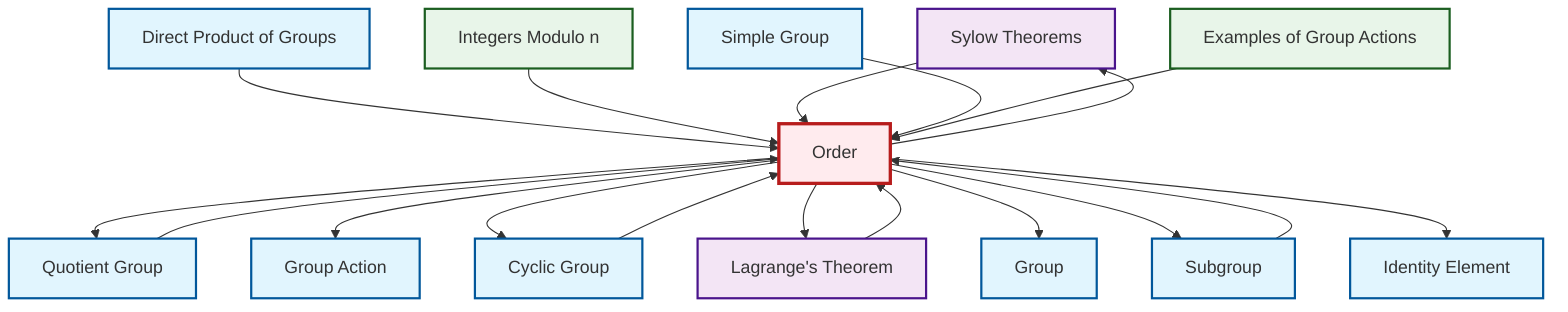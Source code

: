 graph TD
    classDef definition fill:#e1f5fe,stroke:#01579b,stroke-width:2px
    classDef theorem fill:#f3e5f5,stroke:#4a148c,stroke-width:2px
    classDef axiom fill:#fff3e0,stroke:#e65100,stroke-width:2px
    classDef example fill:#e8f5e9,stroke:#1b5e20,stroke-width:2px
    classDef current fill:#ffebee,stroke:#b71c1c,stroke-width:3px
    thm-sylow["Sylow Theorems"]:::theorem
    def-identity-element["Identity Element"]:::definition
    ex-quotient-integers-mod-n["Integers Modulo n"]:::example
    def-cyclic-group["Cyclic Group"]:::definition
    def-order["Order"]:::definition
    thm-lagrange["Lagrange's Theorem"]:::theorem
    def-group-action["Group Action"]:::definition
    ex-group-action-examples["Examples of Group Actions"]:::example
    def-direct-product["Direct Product of Groups"]:::definition
    def-simple-group["Simple Group"]:::definition
    def-quotient-group["Quotient Group"]:::definition
    def-subgroup["Subgroup"]:::definition
    def-group["Group"]:::definition
    def-order --> def-quotient-group
    def-direct-product --> def-order
    def-order --> def-group-action
    def-order --> def-cyclic-group
    ex-quotient-integers-mod-n --> def-order
    def-quotient-group --> def-order
    thm-lagrange --> def-order
    def-subgroup --> def-order
    thm-sylow --> def-order
    def-order --> thm-lagrange
    def-order --> def-group
    def-simple-group --> def-order
    def-order --> def-subgroup
    def-order --> thm-sylow
    def-cyclic-group --> def-order
    def-order --> def-identity-element
    ex-group-action-examples --> def-order
    class def-order current